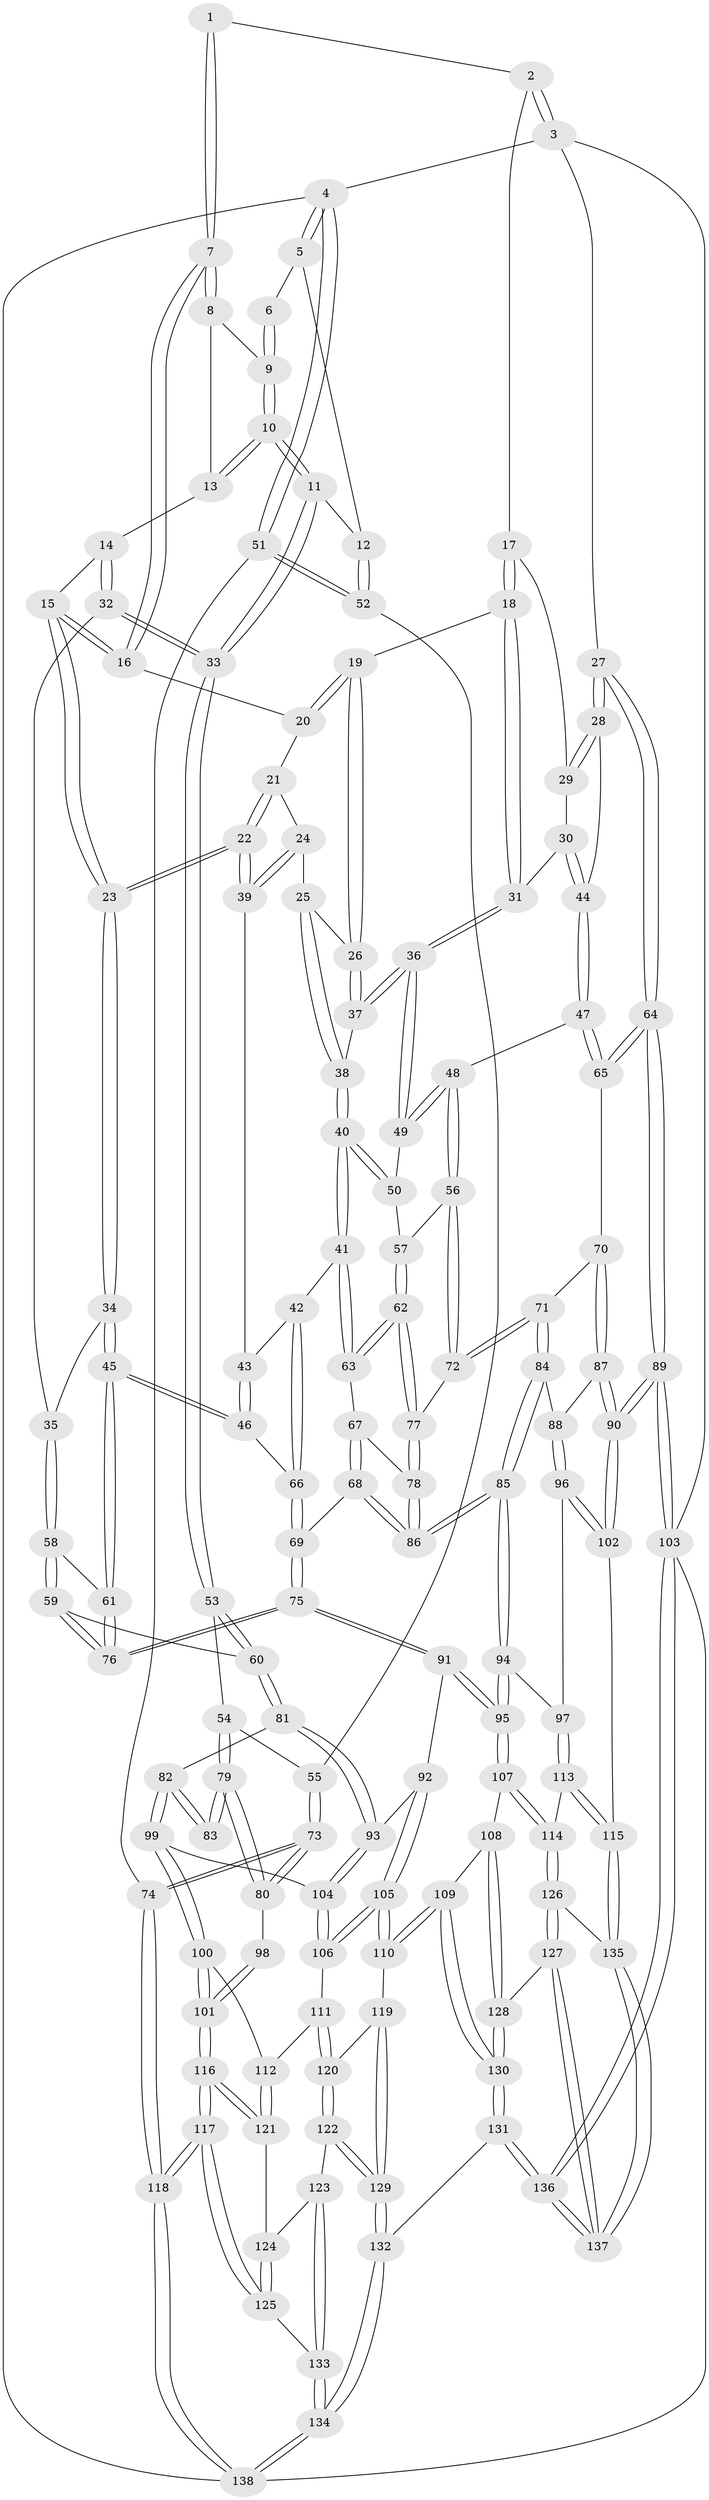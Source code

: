 // Generated by graph-tools (version 1.1) at 2025/11/02/27/25 16:11:57]
// undirected, 138 vertices, 342 edges
graph export_dot {
graph [start="1"]
  node [color=gray90,style=filled];
  1 [pos="+0.43441622029283783+0"];
  2 [pos="+0.8724720558451708+0"];
  3 [pos="+1+0"];
  4 [pos="+0+0"];
  5 [pos="+0.061348666055397044+0"];
  6 [pos="+0.13014639742568263+0"];
  7 [pos="+0.4363577815797064+0.08055510446009354"];
  8 [pos="+0.23079119662124944+0.02686429780726979"];
  9 [pos="+0.22160468182134543+0.022941715241897472"];
  10 [pos="+0.17971586526325+0.1477464593015546"];
  11 [pos="+0.1501908119530204+0.21102207202117346"];
  12 [pos="+0.0541920759156153+0.21581670885536425"];
  13 [pos="+0.323032621657687+0.13526346194300423"];
  14 [pos="+0.38747098637636324+0.16729869244358425"];
  15 [pos="+0.41863445196552734+0.13524861380910558"];
  16 [pos="+0.44274064318110473+0.09382652921361002"];
  17 [pos="+0.8036269466235264+0"];
  18 [pos="+0.7172349804016569+0.06533365088645371"];
  19 [pos="+0.7152353680283806+0.06722301684424759"];
  20 [pos="+0.4945849734214098+0.1017427491589635"];
  21 [pos="+0.5227589654388578+0.1853977416208316"];
  22 [pos="+0.5164357318581431+0.26886253587440906"];
  23 [pos="+0.5101575400325408+0.2740525970512243"];
  24 [pos="+0.6227880391034836+0.231946854747239"];
  25 [pos="+0.6583499275060049+0.2077455314150379"];
  26 [pos="+0.7034821125360095+0.10225354611882223"];
  27 [pos="+1+0.34302498388627983"];
  28 [pos="+1+0.2975346735964545"];
  29 [pos="+0.830423672834089+0.015789415134780566"];
  30 [pos="+0.8923750358345858+0.2491990294461652"];
  31 [pos="+0.8175742249949622+0.28309022902790115"];
  32 [pos="+0.3246706238534964+0.2861882447406355"];
  33 [pos="+0.2703742495301588+0.309730522902201"];
  34 [pos="+0.4801398238631893+0.32930643116347313"];
  35 [pos="+0.44616192132438903+0.323547645561704"];
  36 [pos="+0.795700195869305+0.32428906947019603"];
  37 [pos="+0.7695849280656614+0.3007448258395255"];
  38 [pos="+0.6814270313960068+0.2625714367365542"];
  39 [pos="+0.6172718384264606+0.23722292331093137"];
  40 [pos="+0.6870194606230148+0.36300394386822116"];
  41 [pos="+0.6617993588999285+0.38094751695198315"];
  42 [pos="+0.6421348484175456+0.3836417166601189"];
  43 [pos="+0.6123771367366018+0.2700693694387144"];
  44 [pos="+0.958927308828357+0.2943305097842994"];
  45 [pos="+0.5246903988527962+0.3900827496142385"];
  46 [pos="+0.5462389241964869+0.3889998461365993"];
  47 [pos="+0.8547197709821102+0.3842137366374224"];
  48 [pos="+0.8524930693605759+0.384042319938074"];
  49 [pos="+0.795603756533955+0.32819520991477724"];
  50 [pos="+0.7279474231452812+0.3648507984942328"];
  51 [pos="+0+0.25465327803691773"];
  52 [pos="+0+0.2514162608843153"];
  53 [pos="+0.26797944211724245+0.32805098038585623"];
  54 [pos="+0.15086355289102607+0.440556335300242"];
  55 [pos="+0.07034850901734813+0.4073615386101793"];
  56 [pos="+0.8076142573475997+0.43871685329170307"];
  57 [pos="+0.7442991723686625+0.39973944545754225"];
  58 [pos="+0.3977071917718139+0.4446911107019609"];
  59 [pos="+0.3626577650574243+0.4657457809334759"];
  60 [pos="+0.3269467510764117+0.46801630696176255"];
  61 [pos="+0.51593328593146+0.41137723376235025"];
  62 [pos="+0.7344328811679507+0.4589335041613712"];
  63 [pos="+0.6855168781051378+0.4281933748880682"];
  64 [pos="+1+0.356295566608293"];
  65 [pos="+0.9028374191639886+0.43370016254586075"];
  66 [pos="+0.6045840254589752+0.3983413331450656"];
  67 [pos="+0.6773797878791512+0.4666557411853944"];
  68 [pos="+0.6408806021532617+0.5199328601502745"];
  69 [pos="+0.6349881665891579+0.5180471542710184"];
  70 [pos="+0.9002813623347745+0.4875404032671234"];
  71 [pos="+0.808886422499594+0.48015322466429544"];
  72 [pos="+0.7991298903158447+0.46547733048518225"];
  73 [pos="+0+0.5931518091420294"];
  74 [pos="+0+0.717756894755945"];
  75 [pos="+0.5136730138388741+0.5586863522163491"];
  76 [pos="+0.5046547417223891+0.5277916356160235"];
  77 [pos="+0.7436645862494747+0.47595728250049874"];
  78 [pos="+0.741334794705789+0.47943142575359887"];
  79 [pos="+0.14997347051922919+0.4852607385077984"];
  80 [pos="+0+0.5907608956738284"];
  81 [pos="+0.32248051154353474+0.4847011902470298"];
  82 [pos="+0.24836148378266393+0.5684897506900192"];
  83 [pos="+0.2091018381396623+0.5562645809257426"];
  84 [pos="+0.8140456618799671+0.5380825661007498"];
  85 [pos="+0.7102641759681162+0.5794597994730398"];
  86 [pos="+0.703259273218355+0.5641829204204682"];
  87 [pos="+0.9285651401042241+0.5550981152881882"];
  88 [pos="+0.8530187570386438+0.5624772646882774"];
  89 [pos="+1+0.6509784570281194"];
  90 [pos="+1+0.6628329498610135"];
  91 [pos="+0.503468698801293+0.5944428692989115"];
  92 [pos="+0.49627136589155485+0.5970994985894169"];
  93 [pos="+0.42162223875759497+0.6071502602167709"];
  94 [pos="+0.7103176248092864+0.5971238061369256"];
  95 [pos="+0.5912721366219706+0.6948211438019875"];
  96 [pos="+0.8083137324192292+0.6401784417580931"];
  97 [pos="+0.7628254802114223+0.6452031302742034"];
  98 [pos="+0.18374724928034247+0.5736086029727232"];
  99 [pos="+0.2645392722910824+0.6190144556097464"];
  100 [pos="+0.2437334590781864+0.6723429654288307"];
  101 [pos="+0.07920296519935278+0.717669131552749"];
  102 [pos="+0.9682956794999068+0.7345808220536887"];
  103 [pos="+1+1"];
  104 [pos="+0.37679035757498164+0.6434861540470387"];
  105 [pos="+0.42934525159637527+0.7633130897911098"];
  106 [pos="+0.3764280601976814+0.6721808399255821"];
  107 [pos="+0.5948589993248601+0.7385433778625722"];
  108 [pos="+0.5408834681022209+0.7820740254873062"];
  109 [pos="+0.5186832962426459+0.7911349736886828"];
  110 [pos="+0.43381430308068797+0.7866404009136323"];
  111 [pos="+0.31473814136395617+0.7371092228804239"];
  112 [pos="+0.26830464838657003+0.7249089196705133"];
  113 [pos="+0.7584783444500525+0.7073500037483834"];
  114 [pos="+0.6846608251768737+0.793855700402393"];
  115 [pos="+0.9164346463388328+0.783027808300819"];
  116 [pos="+0+0.7689458231885002"];
  117 [pos="+0+0.7714098333946886"];
  118 [pos="+0+0.7688888324483378"];
  119 [pos="+0.42564294705079675+0.7928193007002762"];
  120 [pos="+0.34684393194294877+0.7789393099299827"];
  121 [pos="+0.25354300978544164+0.7560806687716741"];
  122 [pos="+0.28778861635042646+0.8405184377576876"];
  123 [pos="+0.27775117095575874+0.835676740887475"];
  124 [pos="+0.24943815221286006+0.8110015734897538"];
  125 [pos="+0.11974515518712357+0.8395027876213284"];
  126 [pos="+0.7000473944777245+0.8217198329336503"];
  127 [pos="+0.7006530202418463+0.8805023498173661"];
  128 [pos="+0.5948868824888129+0.9234321310519509"];
  129 [pos="+0.36437624713446437+0.9880602189732078"];
  130 [pos="+0.48909063731053887+1"];
  131 [pos="+0.4181252087748014+1"];
  132 [pos="+0.37477106626890977+1"];
  133 [pos="+0.18588418821233638+0.9155579259162234"];
  134 [pos="+0.33663510798398943+1"];
  135 [pos="+0.9130609485329019+0.7883347125269903"];
  136 [pos="+0.8951980961783201+1"];
  137 [pos="+0.857420255225816+1"];
  138 [pos="+0+1"];
  1 -- 2;
  1 -- 7;
  1 -- 7;
  2 -- 3;
  2 -- 3;
  2 -- 17;
  3 -- 4;
  3 -- 27;
  3 -- 103;
  4 -- 5;
  4 -- 5;
  4 -- 51;
  4 -- 51;
  4 -- 138;
  5 -- 6;
  5 -- 12;
  6 -- 9;
  6 -- 9;
  7 -- 8;
  7 -- 8;
  7 -- 16;
  7 -- 16;
  8 -- 9;
  8 -- 13;
  9 -- 10;
  9 -- 10;
  10 -- 11;
  10 -- 11;
  10 -- 13;
  10 -- 13;
  11 -- 12;
  11 -- 33;
  11 -- 33;
  12 -- 52;
  12 -- 52;
  13 -- 14;
  14 -- 15;
  14 -- 32;
  14 -- 32;
  15 -- 16;
  15 -- 16;
  15 -- 23;
  15 -- 23;
  16 -- 20;
  17 -- 18;
  17 -- 18;
  17 -- 29;
  18 -- 19;
  18 -- 31;
  18 -- 31;
  19 -- 20;
  19 -- 20;
  19 -- 26;
  19 -- 26;
  20 -- 21;
  21 -- 22;
  21 -- 22;
  21 -- 24;
  22 -- 23;
  22 -- 23;
  22 -- 39;
  22 -- 39;
  23 -- 34;
  23 -- 34;
  24 -- 25;
  24 -- 39;
  24 -- 39;
  25 -- 26;
  25 -- 38;
  25 -- 38;
  26 -- 37;
  26 -- 37;
  27 -- 28;
  27 -- 28;
  27 -- 64;
  27 -- 64;
  28 -- 29;
  28 -- 29;
  28 -- 44;
  29 -- 30;
  30 -- 31;
  30 -- 44;
  30 -- 44;
  31 -- 36;
  31 -- 36;
  32 -- 33;
  32 -- 33;
  32 -- 35;
  33 -- 53;
  33 -- 53;
  34 -- 35;
  34 -- 45;
  34 -- 45;
  35 -- 58;
  35 -- 58;
  36 -- 37;
  36 -- 37;
  36 -- 49;
  36 -- 49;
  37 -- 38;
  38 -- 40;
  38 -- 40;
  39 -- 43;
  40 -- 41;
  40 -- 41;
  40 -- 50;
  40 -- 50;
  41 -- 42;
  41 -- 63;
  41 -- 63;
  42 -- 43;
  42 -- 66;
  42 -- 66;
  43 -- 46;
  43 -- 46;
  44 -- 47;
  44 -- 47;
  45 -- 46;
  45 -- 46;
  45 -- 61;
  45 -- 61;
  46 -- 66;
  47 -- 48;
  47 -- 65;
  47 -- 65;
  48 -- 49;
  48 -- 49;
  48 -- 56;
  48 -- 56;
  49 -- 50;
  50 -- 57;
  51 -- 52;
  51 -- 52;
  51 -- 74;
  52 -- 55;
  53 -- 54;
  53 -- 60;
  53 -- 60;
  54 -- 55;
  54 -- 79;
  54 -- 79;
  55 -- 73;
  55 -- 73;
  56 -- 57;
  56 -- 72;
  56 -- 72;
  57 -- 62;
  57 -- 62;
  58 -- 59;
  58 -- 59;
  58 -- 61;
  59 -- 60;
  59 -- 76;
  59 -- 76;
  60 -- 81;
  60 -- 81;
  61 -- 76;
  61 -- 76;
  62 -- 63;
  62 -- 63;
  62 -- 77;
  62 -- 77;
  63 -- 67;
  64 -- 65;
  64 -- 65;
  64 -- 89;
  64 -- 89;
  65 -- 70;
  66 -- 69;
  66 -- 69;
  67 -- 68;
  67 -- 68;
  67 -- 78;
  68 -- 69;
  68 -- 86;
  68 -- 86;
  69 -- 75;
  69 -- 75;
  70 -- 71;
  70 -- 87;
  70 -- 87;
  71 -- 72;
  71 -- 72;
  71 -- 84;
  71 -- 84;
  72 -- 77;
  73 -- 74;
  73 -- 74;
  73 -- 80;
  73 -- 80;
  74 -- 118;
  74 -- 118;
  75 -- 76;
  75 -- 76;
  75 -- 91;
  75 -- 91;
  77 -- 78;
  77 -- 78;
  78 -- 86;
  78 -- 86;
  79 -- 80;
  79 -- 80;
  79 -- 83;
  79 -- 83;
  80 -- 98;
  81 -- 82;
  81 -- 93;
  81 -- 93;
  82 -- 83;
  82 -- 83;
  82 -- 99;
  82 -- 99;
  84 -- 85;
  84 -- 85;
  84 -- 88;
  85 -- 86;
  85 -- 86;
  85 -- 94;
  85 -- 94;
  87 -- 88;
  87 -- 90;
  87 -- 90;
  88 -- 96;
  88 -- 96;
  89 -- 90;
  89 -- 90;
  89 -- 103;
  89 -- 103;
  90 -- 102;
  90 -- 102;
  91 -- 92;
  91 -- 95;
  91 -- 95;
  92 -- 93;
  92 -- 105;
  92 -- 105;
  93 -- 104;
  93 -- 104;
  94 -- 95;
  94 -- 95;
  94 -- 97;
  95 -- 107;
  95 -- 107;
  96 -- 97;
  96 -- 102;
  96 -- 102;
  97 -- 113;
  97 -- 113;
  98 -- 101;
  98 -- 101;
  99 -- 100;
  99 -- 100;
  99 -- 104;
  100 -- 101;
  100 -- 101;
  100 -- 112;
  101 -- 116;
  101 -- 116;
  102 -- 115;
  103 -- 136;
  103 -- 136;
  103 -- 138;
  104 -- 106;
  104 -- 106;
  105 -- 106;
  105 -- 106;
  105 -- 110;
  105 -- 110;
  106 -- 111;
  107 -- 108;
  107 -- 114;
  107 -- 114;
  108 -- 109;
  108 -- 128;
  108 -- 128;
  109 -- 110;
  109 -- 110;
  109 -- 130;
  109 -- 130;
  110 -- 119;
  111 -- 112;
  111 -- 120;
  111 -- 120;
  112 -- 121;
  112 -- 121;
  113 -- 114;
  113 -- 115;
  113 -- 115;
  114 -- 126;
  114 -- 126;
  115 -- 135;
  115 -- 135;
  116 -- 117;
  116 -- 117;
  116 -- 121;
  116 -- 121;
  117 -- 118;
  117 -- 118;
  117 -- 125;
  117 -- 125;
  118 -- 138;
  118 -- 138;
  119 -- 120;
  119 -- 129;
  119 -- 129;
  120 -- 122;
  120 -- 122;
  121 -- 124;
  122 -- 123;
  122 -- 129;
  122 -- 129;
  123 -- 124;
  123 -- 133;
  123 -- 133;
  124 -- 125;
  124 -- 125;
  125 -- 133;
  126 -- 127;
  126 -- 127;
  126 -- 135;
  127 -- 128;
  127 -- 137;
  127 -- 137;
  128 -- 130;
  128 -- 130;
  129 -- 132;
  129 -- 132;
  130 -- 131;
  130 -- 131;
  131 -- 132;
  131 -- 136;
  131 -- 136;
  132 -- 134;
  132 -- 134;
  133 -- 134;
  133 -- 134;
  134 -- 138;
  134 -- 138;
  135 -- 137;
  135 -- 137;
  136 -- 137;
  136 -- 137;
}
